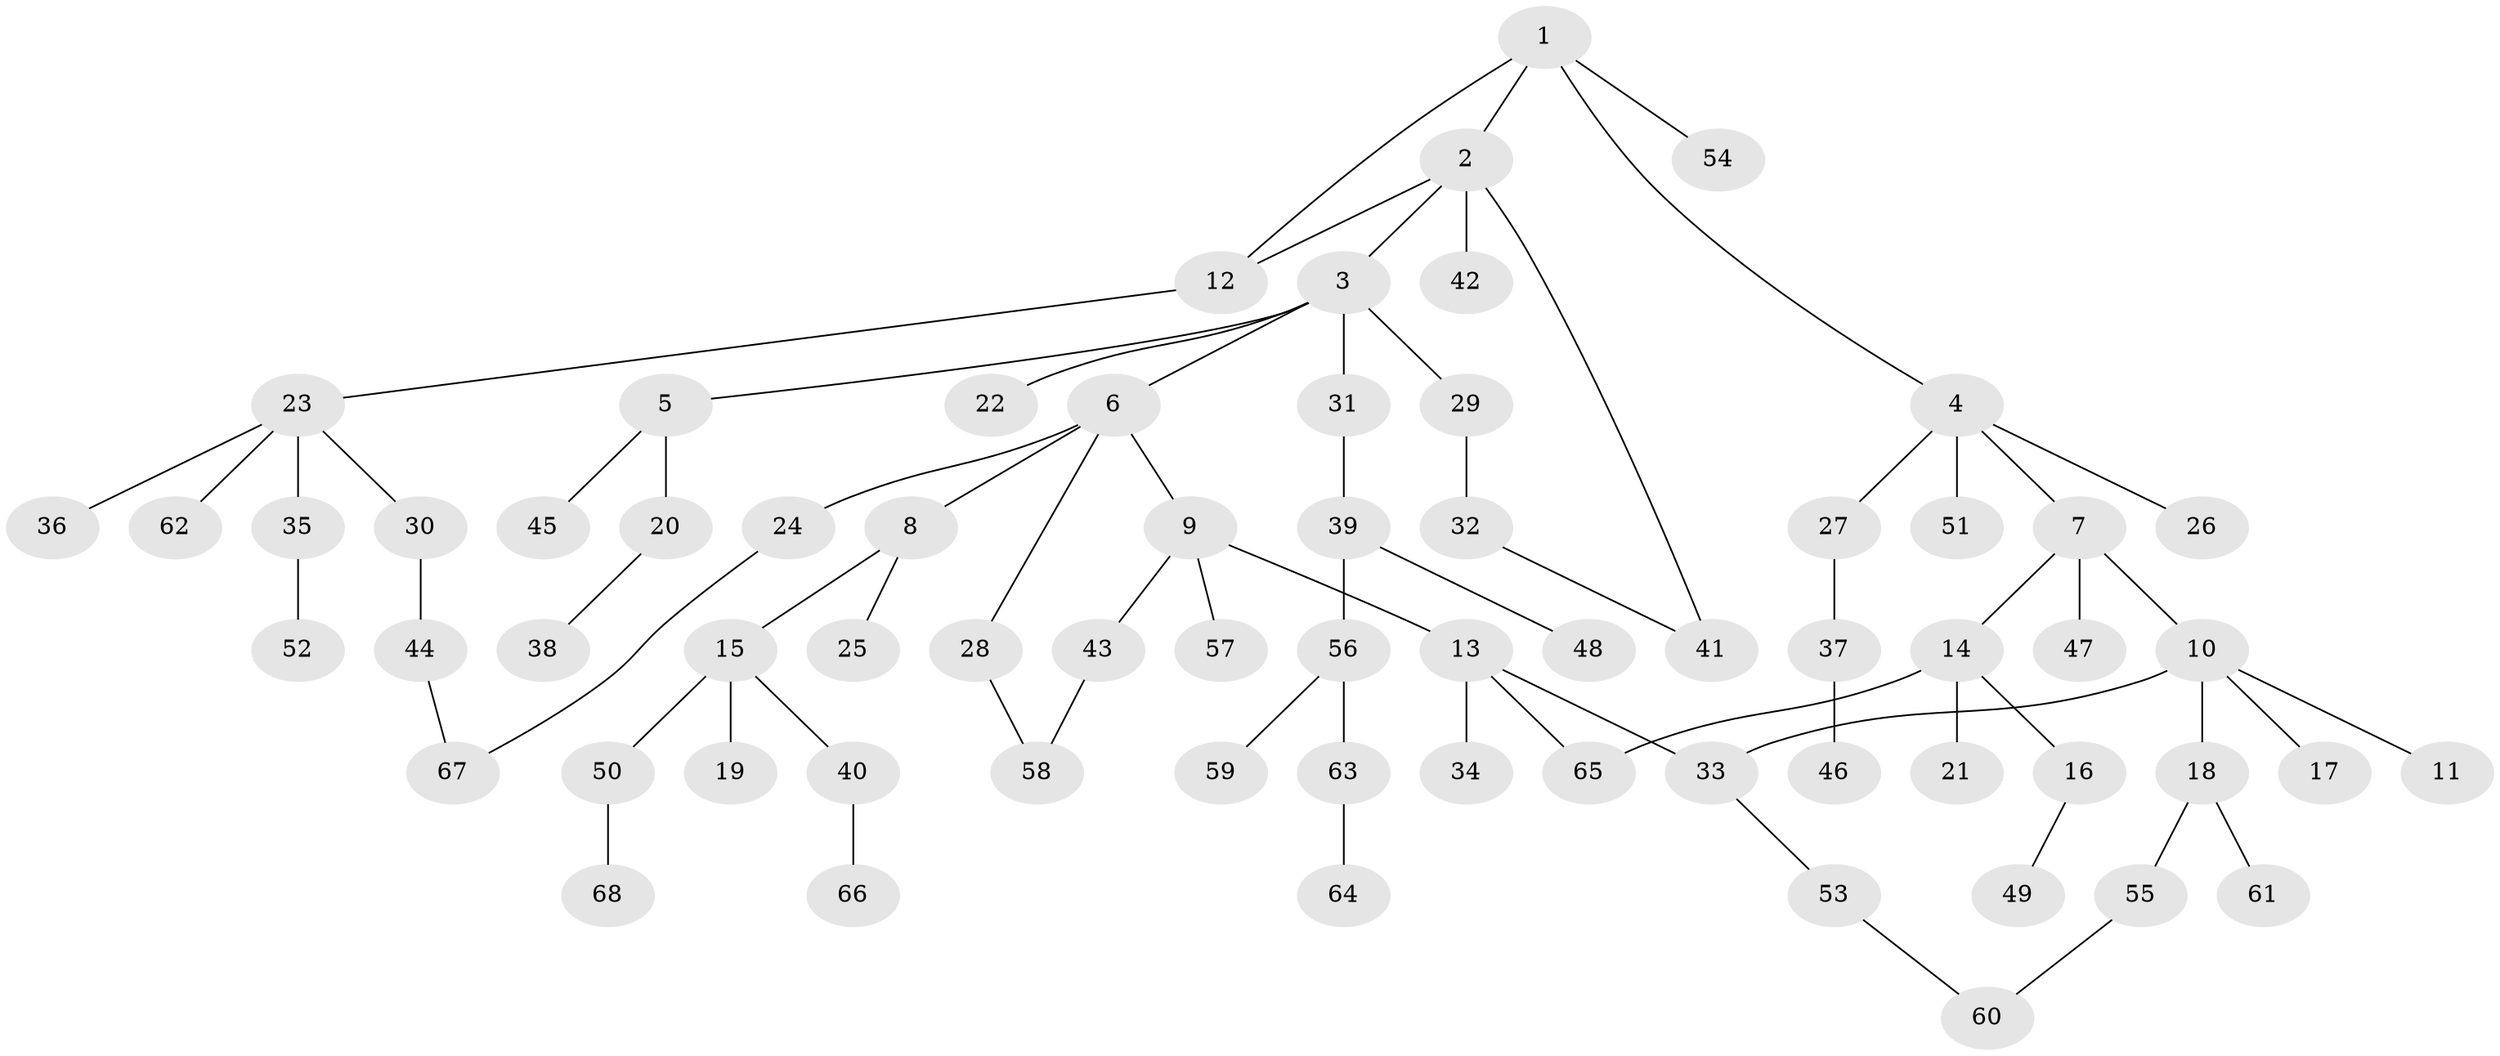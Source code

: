 // coarse degree distribution, {3: 0.15555555555555556, 4: 0.08888888888888889, 7: 0.022222222222222223, 5: 0.044444444444444446, 6: 0.022222222222222223, 1: 0.4, 2: 0.26666666666666666}
// Generated by graph-tools (version 1.1) at 2025/41/03/06/25 10:41:30]
// undirected, 68 vertices, 74 edges
graph export_dot {
graph [start="1"]
  node [color=gray90,style=filled];
  1;
  2;
  3;
  4;
  5;
  6;
  7;
  8;
  9;
  10;
  11;
  12;
  13;
  14;
  15;
  16;
  17;
  18;
  19;
  20;
  21;
  22;
  23;
  24;
  25;
  26;
  27;
  28;
  29;
  30;
  31;
  32;
  33;
  34;
  35;
  36;
  37;
  38;
  39;
  40;
  41;
  42;
  43;
  44;
  45;
  46;
  47;
  48;
  49;
  50;
  51;
  52;
  53;
  54;
  55;
  56;
  57;
  58;
  59;
  60;
  61;
  62;
  63;
  64;
  65;
  66;
  67;
  68;
  1 -- 2;
  1 -- 4;
  1 -- 12;
  1 -- 54;
  2 -- 3;
  2 -- 41;
  2 -- 42;
  2 -- 12;
  3 -- 5;
  3 -- 6;
  3 -- 22;
  3 -- 29;
  3 -- 31;
  4 -- 7;
  4 -- 26;
  4 -- 27;
  4 -- 51;
  5 -- 20;
  5 -- 45;
  6 -- 8;
  6 -- 9;
  6 -- 24;
  6 -- 28;
  7 -- 10;
  7 -- 14;
  7 -- 47;
  8 -- 15;
  8 -- 25;
  9 -- 13;
  9 -- 43;
  9 -- 57;
  10 -- 11;
  10 -- 17;
  10 -- 18;
  10 -- 33;
  12 -- 23;
  13 -- 34;
  13 -- 65;
  13 -- 33;
  14 -- 16;
  14 -- 21;
  14 -- 65;
  15 -- 19;
  15 -- 40;
  15 -- 50;
  16 -- 49;
  18 -- 55;
  18 -- 61;
  20 -- 38;
  23 -- 30;
  23 -- 35;
  23 -- 36;
  23 -- 62;
  24 -- 67;
  27 -- 37;
  28 -- 58;
  29 -- 32;
  30 -- 44;
  31 -- 39;
  32 -- 41;
  33 -- 53;
  35 -- 52;
  37 -- 46;
  39 -- 48;
  39 -- 56;
  40 -- 66;
  43 -- 58;
  44 -- 67;
  50 -- 68;
  53 -- 60;
  55 -- 60;
  56 -- 59;
  56 -- 63;
  63 -- 64;
}
